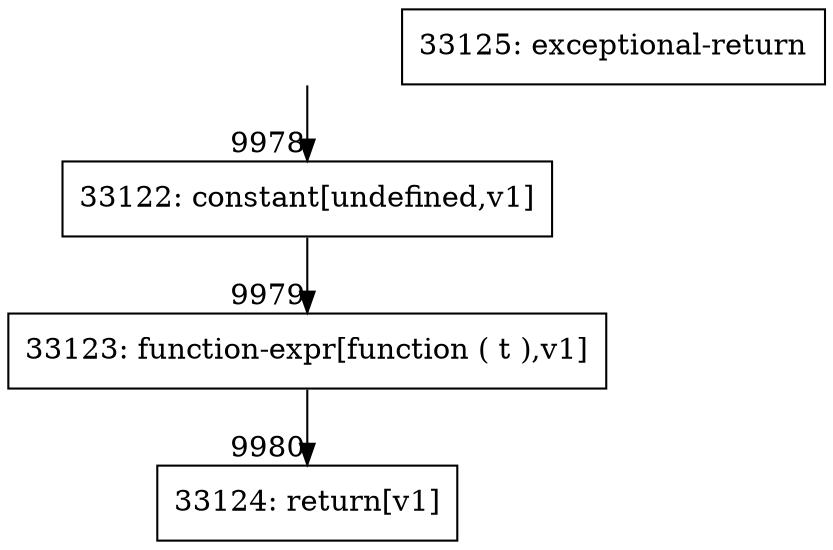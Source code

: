 digraph {
rankdir="TD"
BB_entry914[shape=none,label=""];
BB_entry914 -> BB9978 [tailport=s, headport=n, headlabel="    9978"]
BB9978 [shape=record label="{33122: constant[undefined,v1]}" ] 
BB9978 -> BB9979 [tailport=s, headport=n, headlabel="      9979"]
BB9979 [shape=record label="{33123: function-expr[function ( t ),v1]}" ] 
BB9979 -> BB9980 [tailport=s, headport=n, headlabel="      9980"]
BB9980 [shape=record label="{33124: return[v1]}" ] 
BB9981 [shape=record label="{33125: exceptional-return}" ] 
//#$~ 5854
}
